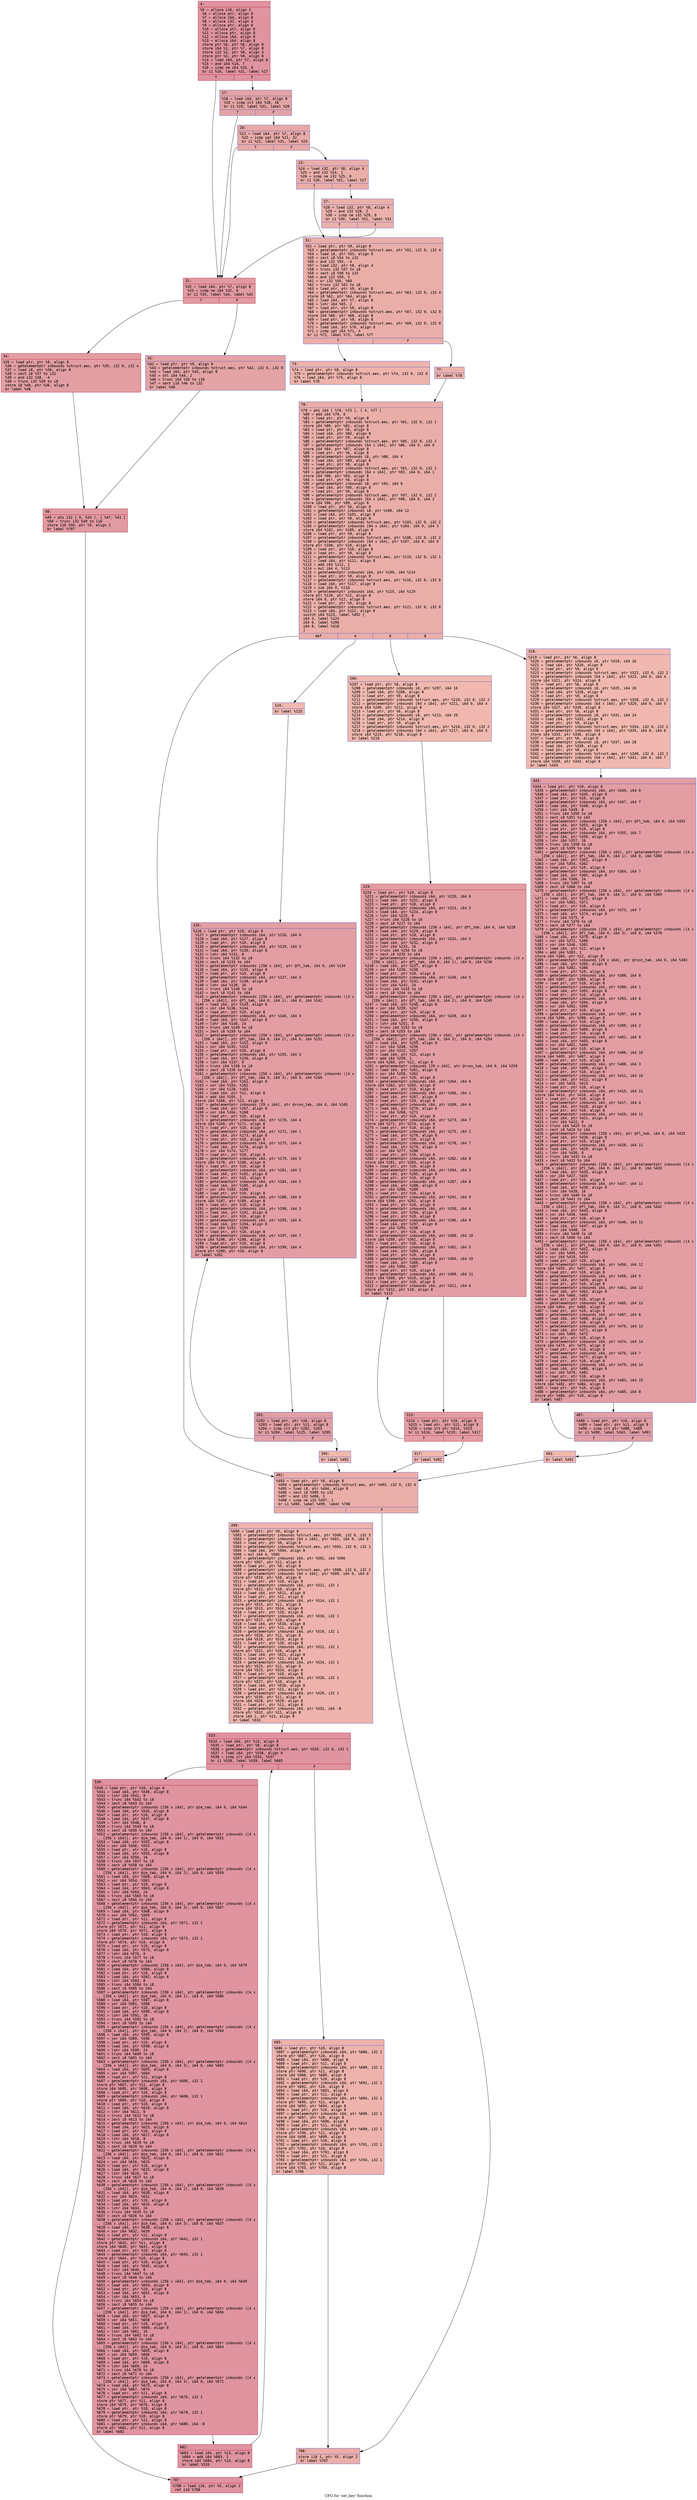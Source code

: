 digraph "CFG for 'set_key' function" {
	label="CFG for 'set_key' function";

	Node0x600000e1de50 [shape=record,color="#b70d28ff", style=filled, fillcolor="#b70d2870" fontname="Courier",label="{4:\l|  %5 = alloca i16, align 2\l  %6 = alloca ptr, align 8\l  %7 = alloca i64, align 8\l  %8 = alloca i32, align 4\l  %9 = alloca ptr, align 8\l  %10 = alloca ptr, align 8\l  %11 = alloca ptr, align 8\l  %12 = alloca i64, align 8\l  %13 = alloca i64, align 8\l  store ptr %0, ptr %6, align 8\l  store i64 %1, ptr %7, align 8\l  store i32 %2, ptr %8, align 4\l  store ptr %3, ptr %9, align 8\l  %14 = load i64, ptr %7, align 8\l  %15 = and i64 %14, 7\l  %16 = icmp ne i64 %15, 0\l  br i1 %16, label %31, label %17\l|{<s0>T|<s1>F}}"];
	Node0x600000e1de50:s0 -> Node0x600000e1e030[tooltip="4 -> 31\nProbability 62.50%" ];
	Node0x600000e1de50:s1 -> Node0x600000e1def0[tooltip="4 -> 17\nProbability 37.50%" ];
	Node0x600000e1def0 [shape=record,color="#3d50c3ff", style=filled, fillcolor="#c32e3170" fontname="Courier",label="{17:\l|  %18 = load i64, ptr %7, align 8\l  %19 = icmp ult i64 %18, 16\l  br i1 %19, label %31, label %20\l|{<s0>T|<s1>F}}"];
	Node0x600000e1def0:s0 -> Node0x600000e1e030[tooltip="17 -> 31\nProbability 50.00%" ];
	Node0x600000e1def0:s1 -> Node0x600000e1df40[tooltip="17 -> 20\nProbability 50.00%" ];
	Node0x600000e1df40 [shape=record,color="#3d50c3ff", style=filled, fillcolor="#ca3b3770" fontname="Courier",label="{20:\l|  %21 = load i64, ptr %7, align 8\l  %22 = icmp ugt i64 %21, 32\l  br i1 %22, label %31, label %23\l|{<s0>T|<s1>F}}"];
	Node0x600000e1df40:s0 -> Node0x600000e1e030[tooltip="20 -> 31\nProbability 50.00%" ];
	Node0x600000e1df40:s1 -> Node0x600000e1df90[tooltip="20 -> 23\nProbability 50.00%" ];
	Node0x600000e1df90 [shape=record,color="#3d50c3ff", style=filled, fillcolor="#d0473d70" fontname="Courier",label="{23:\l|  %24 = load i32, ptr %8, align 4\l  %25 = and i32 %24, 1\l  %26 = icmp ne i32 %25, 0\l  br i1 %26, label %51, label %27\l|{<s0>T|<s1>F}}"];
	Node0x600000e1df90:s0 -> Node0x600000e1e170[tooltip="23 -> 51\nProbability 50.00%" ];
	Node0x600000e1df90:s1 -> Node0x600000e1dfe0[tooltip="23 -> 27\nProbability 50.00%" ];
	Node0x600000e1dfe0 [shape=record,color="#3d50c3ff", style=filled, fillcolor="#d24b4070" fontname="Courier",label="{27:\l|  %28 = load i32, ptr %8, align 4\l  %29 = and i32 %28, 2\l  %30 = icmp ne i32 %29, 0\l  br i1 %30, label %51, label %31\l|{<s0>T|<s1>F}}"];
	Node0x600000e1dfe0:s0 -> Node0x600000e1e170[tooltip="27 -> 51\nProbability 50.00%" ];
	Node0x600000e1dfe0:s1 -> Node0x600000e1e030[tooltip="27 -> 31\nProbability 50.00%" ];
	Node0x600000e1e030 [shape=record,color="#b70d28ff", style=filled, fillcolor="#bb1b2c70" fontname="Courier",label="{31:\l|  %32 = load i64, ptr %7, align 8\l  %33 = icmp ne i64 %32, 0\l  br i1 %33, label %34, label %41\l|{<s0>T|<s1>F}}"];
	Node0x600000e1e030:s0 -> Node0x600000e1e080[tooltip="31 -> 34\nProbability 62.50%" ];
	Node0x600000e1e030:s1 -> Node0x600000e1e0d0[tooltip="31 -> 41\nProbability 37.50%" ];
	Node0x600000e1e080 [shape=record,color="#b70d28ff", style=filled, fillcolor="#be242e70" fontname="Courier",label="{34:\l|  %35 = load ptr, ptr %9, align 8\l  %36 = getelementptr inbounds %struct.aes, ptr %35, i32 0, i32 4\l  %37 = load i8, ptr %36, align 8\l  %38 = zext i8 %37 to i32\l  %39 = and i32 %38, -4\l  %40 = trunc i32 %39 to i8\l  store i8 %40, ptr %36, align 8\l  br label %48\l}"];
	Node0x600000e1e080 -> Node0x600000e1e120[tooltip="34 -> 48\nProbability 100.00%" ];
	Node0x600000e1e0d0 [shape=record,color="#3d50c3ff", style=filled, fillcolor="#c32e3170" fontname="Courier",label="{41:\l|  %42 = load ptr, ptr %9, align 8\l  %43 = getelementptr inbounds %struct.aes, ptr %42, i32 0, i32 0\l  %44 = load i64, ptr %43, align 8\l  %45 = shl i64 %44, 2\l  %46 = trunc i64 %45 to i16\l  %47 = sext i16 %46 to i32\l  br label %48\l}"];
	Node0x600000e1e0d0 -> Node0x600000e1e120[tooltip="41 -> 48\nProbability 100.00%" ];
	Node0x600000e1e120 [shape=record,color="#b70d28ff", style=filled, fillcolor="#bb1b2c70" fontname="Courier",label="{48:\l|  %49 = phi i32 [ 0, %34 ], [ %47, %41 ]\l  %50 = trunc i32 %49 to i16\l  store i16 %50, ptr %5, align 2\l  br label %707\l}"];
	Node0x600000e1e120 -> Node0x600000e1e8a0[tooltip="48 -> 707\nProbability 100.00%" ];
	Node0x600000e1e170 [shape=record,color="#3d50c3ff", style=filled, fillcolor="#d0473d70" fontname="Courier",label="{51:\l|  %52 = load ptr, ptr %9, align 8\l  %53 = getelementptr inbounds %struct.aes, ptr %52, i32 0, i32 4\l  %54 = load i8, ptr %53, align 8\l  %55 = zext i8 %54 to i32\l  %56 = and i32 %55, -4\l  %57 = load i32, ptr %8, align 4\l  %58 = trunc i32 %57 to i8\l  %59 = zext i8 %58 to i32\l  %60 = and i32 %59, 3\l  %61 = or i32 %56, %60\l  %62 = trunc i32 %61 to i8\l  %63 = load ptr, ptr %9, align 8\l  %64 = getelementptr inbounds %struct.aes, ptr %63, i32 0, i32 4\l  store i8 %62, ptr %64, align 8\l  %65 = load i64, ptr %7, align 8\l  %66 = lshr i64 %65, 2\l  %67 = load ptr, ptr %9, align 8\l  %68 = getelementptr inbounds %struct.aes, ptr %67, i32 0, i32 0\l  store i64 %66, ptr %68, align 8\l  %69 = load ptr, ptr %9, align 8\l  %70 = getelementptr inbounds %struct.aes, ptr %69, i32 0, i32 0\l  %71 = load i64, ptr %70, align 8\l  %72 = icmp ugt i64 %71, 4\l  br i1 %72, label %73, label %77\l|{<s0>T|<s1>F}}"];
	Node0x600000e1e170:s0 -> Node0x600000e1e1c0[tooltip="51 -> 73\nProbability 50.00%" ];
	Node0x600000e1e170:s1 -> Node0x600000e1e210[tooltip="51 -> 77\nProbability 50.00%" ];
	Node0x600000e1e1c0 [shape=record,color="#3d50c3ff", style=filled, fillcolor="#d6524470" fontname="Courier",label="{73:\l|  %74 = load ptr, ptr %9, align 8\l  %75 = getelementptr inbounds %struct.aes, ptr %74, i32 0, i32 0\l  %76 = load i64, ptr %75, align 8\l  br label %78\l}"];
	Node0x600000e1e1c0 -> Node0x600000e1e260[tooltip="73 -> 78\nProbability 100.00%" ];
	Node0x600000e1e210 [shape=record,color="#3d50c3ff", style=filled, fillcolor="#d6524470" fontname="Courier",label="{77:\l|  br label %78\l}"];
	Node0x600000e1e210 -> Node0x600000e1e260[tooltip="77 -> 78\nProbability 100.00%" ];
	Node0x600000e1e260 [shape=record,color="#3d50c3ff", style=filled, fillcolor="#d0473d70" fontname="Courier",label="{78:\l|  %79 = phi i64 [ %76, %73 ], [ 4, %77 ]\l  %80 = add i64 %79, 6\l  %81 = load ptr, ptr %9, align 8\l  %82 = getelementptr inbounds %struct.aes, ptr %81, i32 0, i32 1\l  store i64 %80, ptr %82, align 8\l  %83 = load ptr, ptr %6, align 8\l  %84 = load i64, ptr %83, align 8\l  %85 = load ptr, ptr %9, align 8\l  %86 = getelementptr inbounds %struct.aes, ptr %85, i32 0, i32 2\l  %87 = getelementptr inbounds [64 x i64], ptr %86, i64 0, i64 0\l  store i64 %84, ptr %87, align 8\l  %88 = load ptr, ptr %6, align 8\l  %89 = getelementptr inbounds i8, ptr %88, i64 4\l  %90 = load i64, ptr %89, align 8\l  %91 = load ptr, ptr %9, align 8\l  %92 = getelementptr inbounds %struct.aes, ptr %91, i32 0, i32 2\l  %93 = getelementptr inbounds [64 x i64], ptr %92, i64 0, i64 1\l  store i64 %90, ptr %93, align 8\l  %94 = load ptr, ptr %6, align 8\l  %95 = getelementptr inbounds i8, ptr %94, i64 8\l  %96 = load i64, ptr %95, align 8\l  %97 = load ptr, ptr %9, align 8\l  %98 = getelementptr inbounds %struct.aes, ptr %97, i32 0, i32 2\l  %99 = getelementptr inbounds [64 x i64], ptr %98, i64 0, i64 2\l  store i64 %96, ptr %99, align 8\l  %100 = load ptr, ptr %6, align 8\l  %101 = getelementptr inbounds i8, ptr %100, i64 12\l  %102 = load i64, ptr %101, align 8\l  %103 = load ptr, ptr %9, align 8\l  %104 = getelementptr inbounds %struct.aes, ptr %103, i32 0, i32 2\l  %105 = getelementptr inbounds [64 x i64], ptr %104, i64 0, i64 3\l  store i64 %102, ptr %105, align 8\l  %106 = load ptr, ptr %9, align 8\l  %107 = getelementptr inbounds %struct.aes, ptr %106, i32 0, i32 2\l  %108 = getelementptr inbounds [64 x i64], ptr %107, i64 0, i64 0\l  store ptr %108, ptr %10, align 8\l  %109 = load ptr, ptr %10, align 8\l  %110 = load ptr, ptr %9, align 8\l  %111 = getelementptr inbounds %struct.aes, ptr %110, i32 0, i32 1\l  %112 = load i64, ptr %111, align 8\l  %113 = add i64 %112, 1\l  %114 = mul i64 4, %113\l  %115 = getelementptr inbounds i64, ptr %109, i64 %114\l  %116 = load ptr, ptr %9, align 8\l  %117 = getelementptr inbounds %struct.aes, ptr %116, i32 0, i32 0\l  %118 = load i64, ptr %117, align 8\l  %119 = sub i64 0, %118\l  %120 = getelementptr inbounds i64, ptr %115, i64 %119\l  store ptr %120, ptr %11, align 8\l  store i64 0, ptr %12, align 8\l  %121 = load ptr, ptr %9, align 8\l  %122 = getelementptr inbounds %struct.aes, ptr %121, i32 0, i32 0\l  %123 = load i64, ptr %122, align 8\l  switch i64 %123, label %492 [\l    i64 4, label %124\l    i64 6, label %206\l    i64 8, label %318\l  ]\l|{<s0>def|<s1>4|<s2>6|<s3>8}}"];
	Node0x600000e1e260:s0 -> Node0x600000e1e670[tooltip="78 -> 492\nProbability 25.00%" ];
	Node0x600000e1e260:s1 -> Node0x600000e1e2b0[tooltip="78 -> 124\nProbability 25.00%" ];
	Node0x600000e1e260:s2 -> Node0x600000e1e3f0[tooltip="78 -> 206\nProbability 25.00%" ];
	Node0x600000e1e260:s3 -> Node0x600000e1e530[tooltip="78 -> 318\nProbability 25.00%" ];
	Node0x600000e1e2b0 [shape=record,color="#3d50c3ff", style=filled, fillcolor="#dc5d4a70" fontname="Courier",label="{124:\l|  br label %125\l}"];
	Node0x600000e1e2b0 -> Node0x600000e1e300[tooltip="124 -> 125\nProbability 100.00%" ];
	Node0x600000e1e300 [shape=record,color="#3d50c3ff", style=filled, fillcolor="#be242e70" fontname="Courier",label="{125:\l|  %126 = load ptr, ptr %10, align 8\l  %127 = getelementptr inbounds i64, ptr %126, i64 0\l  %128 = load i64, ptr %127, align 8\l  %129 = load ptr, ptr %10, align 8\l  %130 = getelementptr inbounds i64, ptr %129, i64 3\l  %131 = load i64, ptr %130, align 8\l  %132 = lshr i64 %131, 8\l  %133 = trunc i64 %132 to i8\l  %134 = zext i8 %133 to i64\l  %135 = getelementptr inbounds [256 x i64], ptr @fl_tab, i64 0, i64 %134\l  %136 = load i64, ptr %135, align 8\l  %137 = load ptr, ptr %10, align 8\l  %138 = getelementptr inbounds i64, ptr %137, i64 3\l  %139 = load i64, ptr %138, align 8\l  %140 = lshr i64 %139, 16\l  %141 = trunc i64 %140 to i8\l  %142 = zext i8 %141 to i64\l  %143 = getelementptr inbounds [256 x i64], ptr getelementptr inbounds ([4 x\l... [256 x i64]], ptr @fl_tab, i64 0, i64 1), i64 0, i64 %142\l  %144 = load i64, ptr %143, align 8\l  %145 = xor i64 %136, %144\l  %146 = load ptr, ptr %10, align 8\l  %147 = getelementptr inbounds i64, ptr %146, i64 3\l  %148 = load i64, ptr %147, align 8\l  %149 = lshr i64 %148, 24\l  %150 = trunc i64 %149 to i8\l  %151 = zext i8 %150 to i64\l  %152 = getelementptr inbounds [256 x i64], ptr getelementptr inbounds ([4 x\l... [256 x i64]], ptr @fl_tab, i64 0, i64 2), i64 0, i64 %151\l  %153 = load i64, ptr %152, align 8\l  %154 = xor i64 %145, %153\l  %155 = load ptr, ptr %10, align 8\l  %156 = getelementptr inbounds i64, ptr %155, i64 3\l  %157 = load i64, ptr %156, align 8\l  %158 = lshr i64 %157, 0\l  %159 = trunc i64 %158 to i8\l  %160 = zext i8 %159 to i64\l  %161 = getelementptr inbounds [256 x i64], ptr getelementptr inbounds ([4 x\l... [256 x i64]], ptr @fl_tab, i64 0, i64 3), i64 0, i64 %160\l  %162 = load i64, ptr %161, align 8\l  %163 = xor i64 %154, %162\l  %164 = xor i64 %128, %163\l  %165 = load i64, ptr %12, align 8\l  %166 = add i64 %165, 1\l  store i64 %166, ptr %12, align 8\l  %167 = getelementptr inbounds [29 x i64], ptr @rcon_tab, i64 0, i64 %165\l  %168 = load i64, ptr %167, align 8\l  %169 = xor i64 %164, %168\l  %170 = load ptr, ptr %10, align 8\l  %171 = getelementptr inbounds i64, ptr %170, i64 4\l  store i64 %169, ptr %171, align 8\l  %172 = load ptr, ptr %10, align 8\l  %173 = getelementptr inbounds i64, ptr %172, i64 1\l  %174 = load i64, ptr %173, align 8\l  %175 = load ptr, ptr %10, align 8\l  %176 = getelementptr inbounds i64, ptr %175, i64 4\l  %177 = load i64, ptr %176, align 8\l  %178 = xor i64 %174, %177\l  %179 = load ptr, ptr %10, align 8\l  %180 = getelementptr inbounds i64, ptr %179, i64 5\l  store i64 %178, ptr %180, align 8\l  %181 = load ptr, ptr %10, align 8\l  %182 = getelementptr inbounds i64, ptr %181, i64 2\l  %183 = load i64, ptr %182, align 8\l  %184 = load ptr, ptr %10, align 8\l  %185 = getelementptr inbounds i64, ptr %184, i64 5\l  %186 = load i64, ptr %185, align 8\l  %187 = xor i64 %183, %186\l  %188 = load ptr, ptr %10, align 8\l  %189 = getelementptr inbounds i64, ptr %188, i64 6\l  store i64 %187, ptr %189, align 8\l  %190 = load ptr, ptr %10, align 8\l  %191 = getelementptr inbounds i64, ptr %190, i64 3\l  %192 = load i64, ptr %191, align 8\l  %193 = load ptr, ptr %10, align 8\l  %194 = getelementptr inbounds i64, ptr %193, i64 6\l  %195 = load i64, ptr %194, align 8\l  %196 = xor i64 %192, %195\l  %197 = load ptr, ptr %10, align 8\l  %198 = getelementptr inbounds i64, ptr %197, i64 7\l  store i64 %196, ptr %198, align 8\l  %199 = load ptr, ptr %10, align 8\l  %200 = getelementptr inbounds i64, ptr %199, i64 4\l  store ptr %200, ptr %10, align 8\l  br label %201\l}"];
	Node0x600000e1e300 -> Node0x600000e1e350[tooltip="125 -> 201\nProbability 100.00%" ];
	Node0x600000e1e350 [shape=record,color="#3d50c3ff", style=filled, fillcolor="#be242e70" fontname="Courier",label="{201:\l|  %202 = load ptr, ptr %10, align 8\l  %203 = load ptr, ptr %11, align 8\l  %204 = icmp ult ptr %202, %203\l  br i1 %204, label %125, label %205\l|{<s0>T|<s1>F}}"];
	Node0x600000e1e350:s0 -> Node0x600000e1e300[tooltip="201 -> 125\nProbability 96.88%" ];
	Node0x600000e1e350:s1 -> Node0x600000e1e3a0[tooltip="201 -> 205\nProbability 3.12%" ];
	Node0x600000e1e3a0 [shape=record,color="#3d50c3ff", style=filled, fillcolor="#dc5d4a70" fontname="Courier",label="{205:\l|  br label %492\l}"];
	Node0x600000e1e3a0 -> Node0x600000e1e670[tooltip="205 -> 492\nProbability 100.00%" ];
	Node0x600000e1e3f0 [shape=record,color="#3d50c3ff", style=filled, fillcolor="#dc5d4a70" fontname="Courier",label="{206:\l|  %207 = load ptr, ptr %6, align 8\l  %208 = getelementptr inbounds i8, ptr %207, i64 16\l  %209 = load i64, ptr %208, align 8\l  %210 = load ptr, ptr %9, align 8\l  %211 = getelementptr inbounds %struct.aes, ptr %210, i32 0, i32 2\l  %212 = getelementptr inbounds [64 x i64], ptr %211, i64 0, i64 4\l  store i64 %209, ptr %212, align 8\l  %213 = load ptr, ptr %6, align 8\l  %214 = getelementptr inbounds i8, ptr %213, i64 20\l  %215 = load i64, ptr %214, align 8\l  %216 = load ptr, ptr %9, align 8\l  %217 = getelementptr inbounds %struct.aes, ptr %216, i32 0, i32 2\l  %218 = getelementptr inbounds [64 x i64], ptr %217, i64 0, i64 5\l  store i64 %215, ptr %218, align 8\l  br label %219\l}"];
	Node0x600000e1e3f0 -> Node0x600000e1e440[tooltip="206 -> 219\nProbability 100.00%" ];
	Node0x600000e1e440 [shape=record,color="#b70d28ff", style=filled, fillcolor="#be242e70" fontname="Courier",label="{219:\l|  %220 = load ptr, ptr %10, align 8\l  %221 = getelementptr inbounds i64, ptr %220, i64 0\l  %222 = load i64, ptr %221, align 8\l  %223 = load ptr, ptr %10, align 8\l  %224 = getelementptr inbounds i64, ptr %223, i64 5\l  %225 = load i64, ptr %224, align 8\l  %226 = lshr i64 %225, 8\l  %227 = trunc i64 %226 to i8\l  %228 = zext i8 %227 to i64\l  %229 = getelementptr inbounds [256 x i64], ptr @fl_tab, i64 0, i64 %228\l  %230 = load i64, ptr %229, align 8\l  %231 = load ptr, ptr %10, align 8\l  %232 = getelementptr inbounds i64, ptr %231, i64 5\l  %233 = load i64, ptr %232, align 8\l  %234 = lshr i64 %233, 16\l  %235 = trunc i64 %234 to i8\l  %236 = zext i8 %235 to i64\l  %237 = getelementptr inbounds [256 x i64], ptr getelementptr inbounds ([4 x\l... [256 x i64]], ptr @fl_tab, i64 0, i64 1), i64 0, i64 %236\l  %238 = load i64, ptr %237, align 8\l  %239 = xor i64 %230, %238\l  %240 = load ptr, ptr %10, align 8\l  %241 = getelementptr inbounds i64, ptr %240, i64 5\l  %242 = load i64, ptr %241, align 8\l  %243 = lshr i64 %242, 24\l  %244 = trunc i64 %243 to i8\l  %245 = zext i8 %244 to i64\l  %246 = getelementptr inbounds [256 x i64], ptr getelementptr inbounds ([4 x\l... [256 x i64]], ptr @fl_tab, i64 0, i64 2), i64 0, i64 %245\l  %247 = load i64, ptr %246, align 8\l  %248 = xor i64 %239, %247\l  %249 = load ptr, ptr %10, align 8\l  %250 = getelementptr inbounds i64, ptr %249, i64 5\l  %251 = load i64, ptr %250, align 8\l  %252 = lshr i64 %251, 0\l  %253 = trunc i64 %252 to i8\l  %254 = zext i8 %253 to i64\l  %255 = getelementptr inbounds [256 x i64], ptr getelementptr inbounds ([4 x\l... [256 x i64]], ptr @fl_tab, i64 0, i64 3), i64 0, i64 %254\l  %256 = load i64, ptr %255, align 8\l  %257 = xor i64 %248, %256\l  %258 = xor i64 %222, %257\l  %259 = load i64, ptr %12, align 8\l  %260 = add i64 %259, 1\l  store i64 %260, ptr %12, align 8\l  %261 = getelementptr inbounds [29 x i64], ptr @rcon_tab, i64 0, i64 %259\l  %262 = load i64, ptr %261, align 8\l  %263 = xor i64 %258, %262\l  %264 = load ptr, ptr %10, align 8\l  %265 = getelementptr inbounds i64, ptr %264, i64 6\l  store i64 %263, ptr %265, align 8\l  %266 = load ptr, ptr %10, align 8\l  %267 = getelementptr inbounds i64, ptr %266, i64 1\l  %268 = load i64, ptr %267, align 8\l  %269 = load ptr, ptr %10, align 8\l  %270 = getelementptr inbounds i64, ptr %269, i64 6\l  %271 = load i64, ptr %270, align 8\l  %272 = xor i64 %268, %271\l  %273 = load ptr, ptr %10, align 8\l  %274 = getelementptr inbounds i64, ptr %273, i64 7\l  store i64 %272, ptr %274, align 8\l  %275 = load ptr, ptr %10, align 8\l  %276 = getelementptr inbounds i64, ptr %275, i64 2\l  %277 = load i64, ptr %276, align 8\l  %278 = load ptr, ptr %10, align 8\l  %279 = getelementptr inbounds i64, ptr %278, i64 7\l  %280 = load i64, ptr %279, align 8\l  %281 = xor i64 %277, %280\l  %282 = load ptr, ptr %10, align 8\l  %283 = getelementptr inbounds i64, ptr %282, i64 8\l  store i64 %281, ptr %283, align 8\l  %284 = load ptr, ptr %10, align 8\l  %285 = getelementptr inbounds i64, ptr %284, i64 3\l  %286 = load i64, ptr %285, align 8\l  %287 = load ptr, ptr %10, align 8\l  %288 = getelementptr inbounds i64, ptr %287, i64 8\l  %289 = load i64, ptr %288, align 8\l  %290 = xor i64 %286, %289\l  %291 = load ptr, ptr %10, align 8\l  %292 = getelementptr inbounds i64, ptr %291, i64 9\l  store i64 %290, ptr %292, align 8\l  %293 = load ptr, ptr %10, align 8\l  %294 = getelementptr inbounds i64, ptr %293, i64 4\l  %295 = load i64, ptr %294, align 8\l  %296 = load ptr, ptr %10, align 8\l  %297 = getelementptr inbounds i64, ptr %296, i64 9\l  %298 = load i64, ptr %297, align 8\l  %299 = xor i64 %295, %298\l  %300 = load ptr, ptr %10, align 8\l  %301 = getelementptr inbounds i64, ptr %300, i64 10\l  store i64 %299, ptr %301, align 8\l  %302 = load ptr, ptr %10, align 8\l  %303 = getelementptr inbounds i64, ptr %302, i64 5\l  %304 = load i64, ptr %303, align 8\l  %305 = load ptr, ptr %10, align 8\l  %306 = getelementptr inbounds i64, ptr %305, i64 10\l  %307 = load i64, ptr %306, align 8\l  %308 = xor i64 %304, %307\l  %309 = load ptr, ptr %10, align 8\l  %310 = getelementptr inbounds i64, ptr %309, i64 11\l  store i64 %308, ptr %310, align 8\l  %311 = load ptr, ptr %10, align 8\l  %312 = getelementptr inbounds i64, ptr %311, i64 6\l  store ptr %312, ptr %10, align 8\l  br label %313\l}"];
	Node0x600000e1e440 -> Node0x600000e1e490[tooltip="219 -> 313\nProbability 100.00%" ];
	Node0x600000e1e490 [shape=record,color="#b70d28ff", style=filled, fillcolor="#be242e70" fontname="Courier",label="{313:\l|  %314 = load ptr, ptr %10, align 8\l  %315 = load ptr, ptr %11, align 8\l  %316 = icmp ult ptr %314, %315\l  br i1 %316, label %219, label %317\l|{<s0>T|<s1>F}}"];
	Node0x600000e1e490:s0 -> Node0x600000e1e440[tooltip="313 -> 219\nProbability 96.88%" ];
	Node0x600000e1e490:s1 -> Node0x600000e1e4e0[tooltip="313 -> 317\nProbability 3.12%" ];
	Node0x600000e1e4e0 [shape=record,color="#3d50c3ff", style=filled, fillcolor="#dc5d4a70" fontname="Courier",label="{317:\l|  br label %492\l}"];
	Node0x600000e1e4e0 -> Node0x600000e1e670[tooltip="317 -> 492\nProbability 100.00%" ];
	Node0x600000e1e530 [shape=record,color="#3d50c3ff", style=filled, fillcolor="#dc5d4a70" fontname="Courier",label="{318:\l|  %319 = load ptr, ptr %6, align 8\l  %320 = getelementptr inbounds i8, ptr %319, i64 16\l  %321 = load i64, ptr %320, align 8\l  %322 = load ptr, ptr %9, align 8\l  %323 = getelementptr inbounds %struct.aes, ptr %322, i32 0, i32 2\l  %324 = getelementptr inbounds [64 x i64], ptr %323, i64 0, i64 4\l  store i64 %321, ptr %324, align 8\l  %325 = load ptr, ptr %6, align 8\l  %326 = getelementptr inbounds i8, ptr %325, i64 20\l  %327 = load i64, ptr %326, align 8\l  %328 = load ptr, ptr %9, align 8\l  %329 = getelementptr inbounds %struct.aes, ptr %328, i32 0, i32 2\l  %330 = getelementptr inbounds [64 x i64], ptr %329, i64 0, i64 5\l  store i64 %327, ptr %330, align 8\l  %331 = load ptr, ptr %6, align 8\l  %332 = getelementptr inbounds i8, ptr %331, i64 24\l  %333 = load i64, ptr %332, align 8\l  %334 = load ptr, ptr %9, align 8\l  %335 = getelementptr inbounds %struct.aes, ptr %334, i32 0, i32 2\l  %336 = getelementptr inbounds [64 x i64], ptr %335, i64 0, i64 6\l  store i64 %333, ptr %336, align 8\l  %337 = load ptr, ptr %6, align 8\l  %338 = getelementptr inbounds i8, ptr %337, i64 28\l  %339 = load i64, ptr %338, align 8\l  %340 = load ptr, ptr %9, align 8\l  %341 = getelementptr inbounds %struct.aes, ptr %340, i32 0, i32 2\l  %342 = getelementptr inbounds [64 x i64], ptr %341, i64 0, i64 7\l  store i64 %339, ptr %342, align 8\l  br label %343\l}"];
	Node0x600000e1e530 -> Node0x600000e1e580[tooltip="318 -> 343\nProbability 100.00%" ];
	Node0x600000e1e580 [shape=record,color="#3d50c3ff", style=filled, fillcolor="#be242e70" fontname="Courier",label="{343:\l|  %344 = load ptr, ptr %10, align 8\l  %345 = getelementptr inbounds i64, ptr %344, i64 0\l  %346 = load i64, ptr %345, align 8\l  %347 = load ptr, ptr %10, align 8\l  %348 = getelementptr inbounds i64, ptr %347, i64 7\l  %349 = load i64, ptr %348, align 8\l  %350 = lshr i64 %349, 8\l  %351 = trunc i64 %350 to i8\l  %352 = zext i8 %351 to i64\l  %353 = getelementptr inbounds [256 x i64], ptr @fl_tab, i64 0, i64 %352\l  %354 = load i64, ptr %353, align 8\l  %355 = load ptr, ptr %10, align 8\l  %356 = getelementptr inbounds i64, ptr %355, i64 7\l  %357 = load i64, ptr %356, align 8\l  %358 = lshr i64 %357, 16\l  %359 = trunc i64 %358 to i8\l  %360 = zext i8 %359 to i64\l  %361 = getelementptr inbounds [256 x i64], ptr getelementptr inbounds ([4 x\l... [256 x i64]], ptr @fl_tab, i64 0, i64 1), i64 0, i64 %360\l  %362 = load i64, ptr %361, align 8\l  %363 = xor i64 %354, %362\l  %364 = load ptr, ptr %10, align 8\l  %365 = getelementptr inbounds i64, ptr %364, i64 7\l  %366 = load i64, ptr %365, align 8\l  %367 = lshr i64 %366, 24\l  %368 = trunc i64 %367 to i8\l  %369 = zext i8 %368 to i64\l  %370 = getelementptr inbounds [256 x i64], ptr getelementptr inbounds ([4 x\l... [256 x i64]], ptr @fl_tab, i64 0, i64 2), i64 0, i64 %369\l  %371 = load i64, ptr %370, align 8\l  %372 = xor i64 %363, %371\l  %373 = load ptr, ptr %10, align 8\l  %374 = getelementptr inbounds i64, ptr %373, i64 7\l  %375 = load i64, ptr %374, align 8\l  %376 = lshr i64 %375, 0\l  %377 = trunc i64 %376 to i8\l  %378 = zext i8 %377 to i64\l  %379 = getelementptr inbounds [256 x i64], ptr getelementptr inbounds ([4 x\l... [256 x i64]], ptr @fl_tab, i64 0, i64 3), i64 0, i64 %378\l  %380 = load i64, ptr %379, align 8\l  %381 = xor i64 %372, %380\l  %382 = xor i64 %346, %381\l  %383 = load i64, ptr %12, align 8\l  %384 = add i64 %383, 1\l  store i64 %384, ptr %12, align 8\l  %385 = getelementptr inbounds [29 x i64], ptr @rcon_tab, i64 0, i64 %383\l  %386 = load i64, ptr %385, align 8\l  %387 = xor i64 %382, %386\l  %388 = load ptr, ptr %10, align 8\l  %389 = getelementptr inbounds i64, ptr %388, i64 8\l  store i64 %387, ptr %389, align 8\l  %390 = load ptr, ptr %10, align 8\l  %391 = getelementptr inbounds i64, ptr %390, i64 1\l  %392 = load i64, ptr %391, align 8\l  %393 = load ptr, ptr %10, align 8\l  %394 = getelementptr inbounds i64, ptr %393, i64 8\l  %395 = load i64, ptr %394, align 8\l  %396 = xor i64 %392, %395\l  %397 = load ptr, ptr %10, align 8\l  %398 = getelementptr inbounds i64, ptr %397, i64 9\l  store i64 %396, ptr %398, align 8\l  %399 = load ptr, ptr %10, align 8\l  %400 = getelementptr inbounds i64, ptr %399, i64 2\l  %401 = load i64, ptr %400, align 8\l  %402 = load ptr, ptr %10, align 8\l  %403 = getelementptr inbounds i64, ptr %402, i64 9\l  %404 = load i64, ptr %403, align 8\l  %405 = xor i64 %401, %404\l  %406 = load ptr, ptr %10, align 8\l  %407 = getelementptr inbounds i64, ptr %406, i64 10\l  store i64 %405, ptr %407, align 8\l  %408 = load ptr, ptr %10, align 8\l  %409 = getelementptr inbounds i64, ptr %408, i64 3\l  %410 = load i64, ptr %409, align 8\l  %411 = load ptr, ptr %10, align 8\l  %412 = getelementptr inbounds i64, ptr %411, i64 10\l  %413 = load i64, ptr %412, align 8\l  %414 = xor i64 %410, %413\l  %415 = load ptr, ptr %10, align 8\l  %416 = getelementptr inbounds i64, ptr %415, i64 11\l  store i64 %414, ptr %416, align 8\l  %417 = load ptr, ptr %10, align 8\l  %418 = getelementptr inbounds i64, ptr %417, i64 4\l  %419 = load i64, ptr %418, align 8\l  %420 = load ptr, ptr %10, align 8\l  %421 = getelementptr inbounds i64, ptr %420, i64 11\l  %422 = load i64, ptr %421, align 8\l  %423 = lshr i64 %422, 0\l  %424 = trunc i64 %423 to i8\l  %425 = zext i8 %424 to i64\l  %426 = getelementptr inbounds [256 x i64], ptr @fl_tab, i64 0, i64 %425\l  %427 = load i64, ptr %426, align 8\l  %428 = load ptr, ptr %10, align 8\l  %429 = getelementptr inbounds i64, ptr %428, i64 11\l  %430 = load i64, ptr %429, align 8\l  %431 = lshr i64 %430, 8\l  %432 = trunc i64 %431 to i8\l  %433 = zext i8 %432 to i64\l  %434 = getelementptr inbounds [256 x i64], ptr getelementptr inbounds ([4 x\l... [256 x i64]], ptr @fl_tab, i64 0, i64 1), i64 0, i64 %433\l  %435 = load i64, ptr %434, align 8\l  %436 = xor i64 %427, %435\l  %437 = load ptr, ptr %10, align 8\l  %438 = getelementptr inbounds i64, ptr %437, i64 11\l  %439 = load i64, ptr %438, align 8\l  %440 = lshr i64 %439, 16\l  %441 = trunc i64 %440 to i8\l  %442 = zext i8 %441 to i64\l  %443 = getelementptr inbounds [256 x i64], ptr getelementptr inbounds ([4 x\l... [256 x i64]], ptr @fl_tab, i64 0, i64 2), i64 0, i64 %442\l  %444 = load i64, ptr %443, align 8\l  %445 = xor i64 %436, %444\l  %446 = load ptr, ptr %10, align 8\l  %447 = getelementptr inbounds i64, ptr %446, i64 11\l  %448 = load i64, ptr %447, align 8\l  %449 = lshr i64 %448, 24\l  %450 = trunc i64 %449 to i8\l  %451 = zext i8 %450 to i64\l  %452 = getelementptr inbounds [256 x i64], ptr getelementptr inbounds ([4 x\l... [256 x i64]], ptr @fl_tab, i64 0, i64 3), i64 0, i64 %451\l  %453 = load i64, ptr %452, align 8\l  %454 = xor i64 %445, %453\l  %455 = xor i64 %419, %454\l  %456 = load ptr, ptr %10, align 8\l  %457 = getelementptr inbounds i64, ptr %456, i64 12\l  store i64 %455, ptr %457, align 8\l  %458 = load ptr, ptr %10, align 8\l  %459 = getelementptr inbounds i64, ptr %458, i64 5\l  %460 = load i64, ptr %459, align 8\l  %461 = load ptr, ptr %10, align 8\l  %462 = getelementptr inbounds i64, ptr %461, i64 12\l  %463 = load i64, ptr %462, align 8\l  %464 = xor i64 %460, %463\l  %465 = load ptr, ptr %10, align 8\l  %466 = getelementptr inbounds i64, ptr %465, i64 13\l  store i64 %464, ptr %466, align 8\l  %467 = load ptr, ptr %10, align 8\l  %468 = getelementptr inbounds i64, ptr %467, i64 6\l  %469 = load i64, ptr %468, align 8\l  %470 = load ptr, ptr %10, align 8\l  %471 = getelementptr inbounds i64, ptr %470, i64 13\l  %472 = load i64, ptr %471, align 8\l  %473 = xor i64 %469, %472\l  %474 = load ptr, ptr %10, align 8\l  %475 = getelementptr inbounds i64, ptr %474, i64 14\l  store i64 %473, ptr %475, align 8\l  %476 = load ptr, ptr %10, align 8\l  %477 = getelementptr inbounds i64, ptr %476, i64 7\l  %478 = load i64, ptr %477, align 8\l  %479 = load ptr, ptr %10, align 8\l  %480 = getelementptr inbounds i64, ptr %479, i64 14\l  %481 = load i64, ptr %480, align 8\l  %482 = xor i64 %478, %481\l  %483 = load ptr, ptr %10, align 8\l  %484 = getelementptr inbounds i64, ptr %483, i64 15\l  store i64 %482, ptr %484, align 8\l  %485 = load ptr, ptr %10, align 8\l  %486 = getelementptr inbounds i64, ptr %485, i64 8\l  store ptr %486, ptr %10, align 8\l  br label %487\l}"];
	Node0x600000e1e580 -> Node0x600000e1e5d0[tooltip="343 -> 487\nProbability 100.00%" ];
	Node0x600000e1e5d0 [shape=record,color="#3d50c3ff", style=filled, fillcolor="#be242e70" fontname="Courier",label="{487:\l|  %488 = load ptr, ptr %10, align 8\l  %489 = load ptr, ptr %11, align 8\l  %490 = icmp ult ptr %488, %489\l  br i1 %490, label %343, label %491\l|{<s0>T|<s1>F}}"];
	Node0x600000e1e5d0:s0 -> Node0x600000e1e580[tooltip="487 -> 343\nProbability 96.88%" ];
	Node0x600000e1e5d0:s1 -> Node0x600000e1e620[tooltip="487 -> 491\nProbability 3.12%" ];
	Node0x600000e1e620 [shape=record,color="#3d50c3ff", style=filled, fillcolor="#dc5d4a70" fontname="Courier",label="{491:\l|  br label %492\l}"];
	Node0x600000e1e620 -> Node0x600000e1e670[tooltip="491 -> 492\nProbability 100.00%" ];
	Node0x600000e1e670 [shape=record,color="#3d50c3ff", style=filled, fillcolor="#d0473d70" fontname="Courier",label="{492:\l|  %493 = load ptr, ptr %9, align 8\l  %494 = getelementptr inbounds %struct.aes, ptr %493, i32 0, i32 4\l  %495 = load i8, ptr %494, align 8\l  %496 = zext i8 %495 to i32\l  %497 = and i32 %496, 3\l  %498 = icmp ne i32 %497, 1\l  br i1 %498, label %499, label %706\l|{<s0>T|<s1>F}}"];
	Node0x600000e1e670:s0 -> Node0x600000e1e6c0[tooltip="492 -> 499\nProbability 50.00%" ];
	Node0x600000e1e670:s1 -> Node0x600000e1e850[tooltip="492 -> 706\nProbability 50.00%" ];
	Node0x600000e1e6c0 [shape=record,color="#3d50c3ff", style=filled, fillcolor="#d6524470" fontname="Courier",label="{499:\l|  %500 = load ptr, ptr %9, align 8\l  %501 = getelementptr inbounds %struct.aes, ptr %500, i32 0, i32 3\l  %502 = getelementptr inbounds [64 x i64], ptr %501, i64 0, i64 0\l  %503 = load ptr, ptr %9, align 8\l  %504 = getelementptr inbounds %struct.aes, ptr %503, i32 0, i32 1\l  %505 = load i64, ptr %504, align 8\l  %506 = mul i64 4, %505\l  %507 = getelementptr inbounds i64, ptr %502, i64 %506\l  store ptr %507, ptr %11, align 8\l  %508 = load ptr, ptr %9, align 8\l  %509 = getelementptr inbounds %struct.aes, ptr %508, i32 0, i32 2\l  %510 = getelementptr inbounds [64 x i64], ptr %509, i64 0, i64 0\l  store ptr %510, ptr %10, align 8\l  %511 = load ptr, ptr %10, align 8\l  %512 = getelementptr inbounds i64, ptr %511, i32 1\l  store ptr %512, ptr %10, align 8\l  %513 = load i64, ptr %511, align 8\l  %514 = load ptr, ptr %11, align 8\l  %515 = getelementptr inbounds i64, ptr %514, i32 1\l  store ptr %515, ptr %11, align 8\l  store i64 %513, ptr %514, align 8\l  %516 = load ptr, ptr %10, align 8\l  %517 = getelementptr inbounds i64, ptr %516, i32 1\l  store ptr %517, ptr %10, align 8\l  %518 = load i64, ptr %516, align 8\l  %519 = load ptr, ptr %11, align 8\l  %520 = getelementptr inbounds i64, ptr %519, i32 1\l  store ptr %520, ptr %11, align 8\l  store i64 %518, ptr %519, align 8\l  %521 = load ptr, ptr %10, align 8\l  %522 = getelementptr inbounds i64, ptr %521, i32 1\l  store ptr %522, ptr %10, align 8\l  %523 = load i64, ptr %521, align 8\l  %524 = load ptr, ptr %11, align 8\l  %525 = getelementptr inbounds i64, ptr %524, i32 1\l  store ptr %525, ptr %11, align 8\l  store i64 %523, ptr %524, align 8\l  %526 = load ptr, ptr %10, align 8\l  %527 = getelementptr inbounds i64, ptr %526, i32 1\l  store ptr %527, ptr %10, align 8\l  %528 = load i64, ptr %526, align 8\l  %529 = load ptr, ptr %11, align 8\l  %530 = getelementptr inbounds i64, ptr %529, i32 1\l  store ptr %530, ptr %11, align 8\l  store i64 %528, ptr %529, align 8\l  %531 = load ptr, ptr %11, align 8\l  %532 = getelementptr inbounds i64, ptr %531, i64 -8\l  store ptr %532, ptr %11, align 8\l  store i64 1, ptr %13, align 8\l  br label %533\l}"];
	Node0x600000e1e6c0 -> Node0x600000e1e710[tooltip="499 -> 533\nProbability 100.00%" ];
	Node0x600000e1e710 [shape=record,color="#b70d28ff", style=filled, fillcolor="#b70d2870" fontname="Courier",label="{533:\l|  %534 = load i64, ptr %13, align 8\l  %535 = load ptr, ptr %9, align 8\l  %536 = getelementptr inbounds %struct.aes, ptr %535, i32 0, i32 1\l  %537 = load i64, ptr %536, align 8\l  %538 = icmp ult i64 %534, %537\l  br i1 %538, label %539, label %685\l|{<s0>T|<s1>F}}"];
	Node0x600000e1e710:s0 -> Node0x600000e1e760[tooltip="533 -> 539\nProbability 96.88%" ];
	Node0x600000e1e710:s1 -> Node0x600000e1e800[tooltip="533 -> 685\nProbability 3.12%" ];
	Node0x600000e1e760 [shape=record,color="#b70d28ff", style=filled, fillcolor="#b70d2870" fontname="Courier",label="{539:\l|  %540 = load ptr, ptr %10, align 8\l  %541 = load i64, ptr %540, align 8\l  %542 = lshr i64 %541, 0\l  %543 = trunc i64 %542 to i8\l  %544 = zext i8 %543 to i64\l  %545 = getelementptr inbounds [256 x i64], ptr @im_tab, i64 0, i64 %544\l  %546 = load i64, ptr %545, align 8\l  %547 = load ptr, ptr %10, align 8\l  %548 = load i64, ptr %547, align 8\l  %549 = lshr i64 %548, 8\l  %550 = trunc i64 %549 to i8\l  %551 = zext i8 %550 to i64\l  %552 = getelementptr inbounds [256 x i64], ptr getelementptr inbounds ([4 x\l... [256 x i64]], ptr @im_tab, i64 0, i64 1), i64 0, i64 %551\l  %553 = load i64, ptr %552, align 8\l  %554 = xor i64 %546, %553\l  %555 = load ptr, ptr %10, align 8\l  %556 = load i64, ptr %555, align 8\l  %557 = lshr i64 %556, 16\l  %558 = trunc i64 %557 to i8\l  %559 = zext i8 %558 to i64\l  %560 = getelementptr inbounds [256 x i64], ptr getelementptr inbounds ([4 x\l... [256 x i64]], ptr @im_tab, i64 0, i64 2), i64 0, i64 %559\l  %561 = load i64, ptr %560, align 8\l  %562 = xor i64 %554, %561\l  %563 = load ptr, ptr %10, align 8\l  %564 = load i64, ptr %563, align 8\l  %565 = lshr i64 %564, 24\l  %566 = trunc i64 %565 to i8\l  %567 = zext i8 %566 to i64\l  %568 = getelementptr inbounds [256 x i64], ptr getelementptr inbounds ([4 x\l... [256 x i64]], ptr @im_tab, i64 0, i64 3), i64 0, i64 %567\l  %569 = load i64, ptr %568, align 8\l  %570 = xor i64 %562, %569\l  %571 = load ptr, ptr %11, align 8\l  %572 = getelementptr inbounds i64, ptr %571, i32 1\l  store ptr %572, ptr %11, align 8\l  store i64 %570, ptr %571, align 8\l  %573 = load ptr, ptr %10, align 8\l  %574 = getelementptr inbounds i64, ptr %573, i32 1\l  store ptr %574, ptr %10, align 8\l  %575 = load ptr, ptr %10, align 8\l  %576 = load i64, ptr %575, align 8\l  %577 = lshr i64 %576, 0\l  %578 = trunc i64 %577 to i8\l  %579 = zext i8 %578 to i64\l  %580 = getelementptr inbounds [256 x i64], ptr @im_tab, i64 0, i64 %579\l  %581 = load i64, ptr %580, align 8\l  %582 = load ptr, ptr %10, align 8\l  %583 = load i64, ptr %582, align 8\l  %584 = lshr i64 %583, 8\l  %585 = trunc i64 %584 to i8\l  %586 = zext i8 %585 to i64\l  %587 = getelementptr inbounds [256 x i64], ptr getelementptr inbounds ([4 x\l... [256 x i64]], ptr @im_tab, i64 0, i64 1), i64 0, i64 %586\l  %588 = load i64, ptr %587, align 8\l  %589 = xor i64 %581, %588\l  %590 = load ptr, ptr %10, align 8\l  %591 = load i64, ptr %590, align 8\l  %592 = lshr i64 %591, 16\l  %593 = trunc i64 %592 to i8\l  %594 = zext i8 %593 to i64\l  %595 = getelementptr inbounds [256 x i64], ptr getelementptr inbounds ([4 x\l... [256 x i64]], ptr @im_tab, i64 0, i64 2), i64 0, i64 %594\l  %596 = load i64, ptr %595, align 8\l  %597 = xor i64 %589, %596\l  %598 = load ptr, ptr %10, align 8\l  %599 = load i64, ptr %598, align 8\l  %600 = lshr i64 %599, 24\l  %601 = trunc i64 %600 to i8\l  %602 = zext i8 %601 to i64\l  %603 = getelementptr inbounds [256 x i64], ptr getelementptr inbounds ([4 x\l... [256 x i64]], ptr @im_tab, i64 0, i64 3), i64 0, i64 %602\l  %604 = load i64, ptr %603, align 8\l  %605 = xor i64 %597, %604\l  %606 = load ptr, ptr %11, align 8\l  %607 = getelementptr inbounds i64, ptr %606, i32 1\l  store ptr %607, ptr %11, align 8\l  store i64 %605, ptr %606, align 8\l  %608 = load ptr, ptr %10, align 8\l  %609 = getelementptr inbounds i64, ptr %608, i32 1\l  store ptr %609, ptr %10, align 8\l  %610 = load ptr, ptr %10, align 8\l  %611 = load i64, ptr %610, align 8\l  %612 = lshr i64 %611, 0\l  %613 = trunc i64 %612 to i8\l  %614 = zext i8 %613 to i64\l  %615 = getelementptr inbounds [256 x i64], ptr @im_tab, i64 0, i64 %614\l  %616 = load i64, ptr %615, align 8\l  %617 = load ptr, ptr %10, align 8\l  %618 = load i64, ptr %617, align 8\l  %619 = lshr i64 %618, 8\l  %620 = trunc i64 %619 to i8\l  %621 = zext i8 %620 to i64\l  %622 = getelementptr inbounds [256 x i64], ptr getelementptr inbounds ([4 x\l... [256 x i64]], ptr @im_tab, i64 0, i64 1), i64 0, i64 %621\l  %623 = load i64, ptr %622, align 8\l  %624 = xor i64 %616, %623\l  %625 = load ptr, ptr %10, align 8\l  %626 = load i64, ptr %625, align 8\l  %627 = lshr i64 %626, 16\l  %628 = trunc i64 %627 to i8\l  %629 = zext i8 %628 to i64\l  %630 = getelementptr inbounds [256 x i64], ptr getelementptr inbounds ([4 x\l... [256 x i64]], ptr @im_tab, i64 0, i64 2), i64 0, i64 %629\l  %631 = load i64, ptr %630, align 8\l  %632 = xor i64 %624, %631\l  %633 = load ptr, ptr %10, align 8\l  %634 = load i64, ptr %633, align 8\l  %635 = lshr i64 %634, 24\l  %636 = trunc i64 %635 to i8\l  %637 = zext i8 %636 to i64\l  %638 = getelementptr inbounds [256 x i64], ptr getelementptr inbounds ([4 x\l... [256 x i64]], ptr @im_tab, i64 0, i64 3), i64 0, i64 %637\l  %639 = load i64, ptr %638, align 8\l  %640 = xor i64 %632, %639\l  %641 = load ptr, ptr %11, align 8\l  %642 = getelementptr inbounds i64, ptr %641, i32 1\l  store ptr %642, ptr %11, align 8\l  store i64 %640, ptr %641, align 8\l  %643 = load ptr, ptr %10, align 8\l  %644 = getelementptr inbounds i64, ptr %643, i32 1\l  store ptr %644, ptr %10, align 8\l  %645 = load ptr, ptr %10, align 8\l  %646 = load i64, ptr %645, align 8\l  %647 = lshr i64 %646, 0\l  %648 = trunc i64 %647 to i8\l  %649 = zext i8 %648 to i64\l  %650 = getelementptr inbounds [256 x i64], ptr @im_tab, i64 0, i64 %649\l  %651 = load i64, ptr %650, align 8\l  %652 = load ptr, ptr %10, align 8\l  %653 = load i64, ptr %652, align 8\l  %654 = lshr i64 %653, 8\l  %655 = trunc i64 %654 to i8\l  %656 = zext i8 %655 to i64\l  %657 = getelementptr inbounds [256 x i64], ptr getelementptr inbounds ([4 x\l... [256 x i64]], ptr @im_tab, i64 0, i64 1), i64 0, i64 %656\l  %658 = load i64, ptr %657, align 8\l  %659 = xor i64 %651, %658\l  %660 = load ptr, ptr %10, align 8\l  %661 = load i64, ptr %660, align 8\l  %662 = lshr i64 %661, 16\l  %663 = trunc i64 %662 to i8\l  %664 = zext i8 %663 to i64\l  %665 = getelementptr inbounds [256 x i64], ptr getelementptr inbounds ([4 x\l... [256 x i64]], ptr @im_tab, i64 0, i64 2), i64 0, i64 %664\l  %666 = load i64, ptr %665, align 8\l  %667 = xor i64 %659, %666\l  %668 = load ptr, ptr %10, align 8\l  %669 = load i64, ptr %668, align 8\l  %670 = lshr i64 %669, 24\l  %671 = trunc i64 %670 to i8\l  %672 = zext i8 %671 to i64\l  %673 = getelementptr inbounds [256 x i64], ptr getelementptr inbounds ([4 x\l... [256 x i64]], ptr @im_tab, i64 0, i64 3), i64 0, i64 %672\l  %674 = load i64, ptr %673, align 8\l  %675 = xor i64 %667, %674\l  %676 = load ptr, ptr %11, align 8\l  %677 = getelementptr inbounds i64, ptr %676, i32 1\l  store ptr %677, ptr %11, align 8\l  store i64 %675, ptr %676, align 8\l  %678 = load ptr, ptr %10, align 8\l  %679 = getelementptr inbounds i64, ptr %678, i32 1\l  store ptr %679, ptr %10, align 8\l  %680 = load ptr, ptr %11, align 8\l  %681 = getelementptr inbounds i64, ptr %680, i64 -8\l  store ptr %681, ptr %11, align 8\l  br label %682\l}"];
	Node0x600000e1e760 -> Node0x600000e1e7b0[tooltip="539 -> 682\nProbability 100.00%" ];
	Node0x600000e1e7b0 [shape=record,color="#b70d28ff", style=filled, fillcolor="#b70d2870" fontname="Courier",label="{682:\l|  %683 = load i64, ptr %13, align 8\l  %684 = add i64 %683, 1\l  store i64 %684, ptr %13, align 8\l  br label %533\l}"];
	Node0x600000e1e7b0 -> Node0x600000e1e710[tooltip="682 -> 533\nProbability 100.00%" ];
	Node0x600000e1e800 [shape=record,color="#3d50c3ff", style=filled, fillcolor="#d6524470" fontname="Courier",label="{685:\l|  %686 = load ptr, ptr %10, align 8\l  %687 = getelementptr inbounds i64, ptr %686, i32 1\l  store ptr %687, ptr %10, align 8\l  %688 = load i64, ptr %686, align 8\l  %689 = load ptr, ptr %11, align 8\l  %690 = getelementptr inbounds i64, ptr %689, i32 1\l  store ptr %690, ptr %11, align 8\l  store i64 %688, ptr %689, align 8\l  %691 = load ptr, ptr %10, align 8\l  %692 = getelementptr inbounds i64, ptr %691, i32 1\l  store ptr %692, ptr %10, align 8\l  %693 = load i64, ptr %691, align 8\l  %694 = load ptr, ptr %11, align 8\l  %695 = getelementptr inbounds i64, ptr %694, i32 1\l  store ptr %695, ptr %11, align 8\l  store i64 %693, ptr %694, align 8\l  %696 = load ptr, ptr %10, align 8\l  %697 = getelementptr inbounds i64, ptr %696, i32 1\l  store ptr %697, ptr %10, align 8\l  %698 = load i64, ptr %696, align 8\l  %699 = load ptr, ptr %11, align 8\l  %700 = getelementptr inbounds i64, ptr %699, i32 1\l  store ptr %700, ptr %11, align 8\l  store i64 %698, ptr %699, align 8\l  %701 = load ptr, ptr %10, align 8\l  %702 = getelementptr inbounds i64, ptr %701, i32 1\l  store ptr %702, ptr %10, align 8\l  %703 = load i64, ptr %701, align 8\l  %704 = load ptr, ptr %11, align 8\l  %705 = getelementptr inbounds i64, ptr %704, i32 1\l  store ptr %705, ptr %11, align 8\l  store i64 %703, ptr %704, align 8\l  br label %706\l}"];
	Node0x600000e1e800 -> Node0x600000e1e850[tooltip="685 -> 706\nProbability 100.00%" ];
	Node0x600000e1e850 [shape=record,color="#3d50c3ff", style=filled, fillcolor="#d0473d70" fontname="Courier",label="{706:\l|  store i16 1, ptr %5, align 2\l  br label %707\l}"];
	Node0x600000e1e850 -> Node0x600000e1e8a0[tooltip="706 -> 707\nProbability 100.00%" ];
	Node0x600000e1e8a0 [shape=record,color="#b70d28ff", style=filled, fillcolor="#b70d2870" fontname="Courier",label="{707:\l|  %708 = load i16, ptr %5, align 2\l  ret i16 %708\l}"];
}
